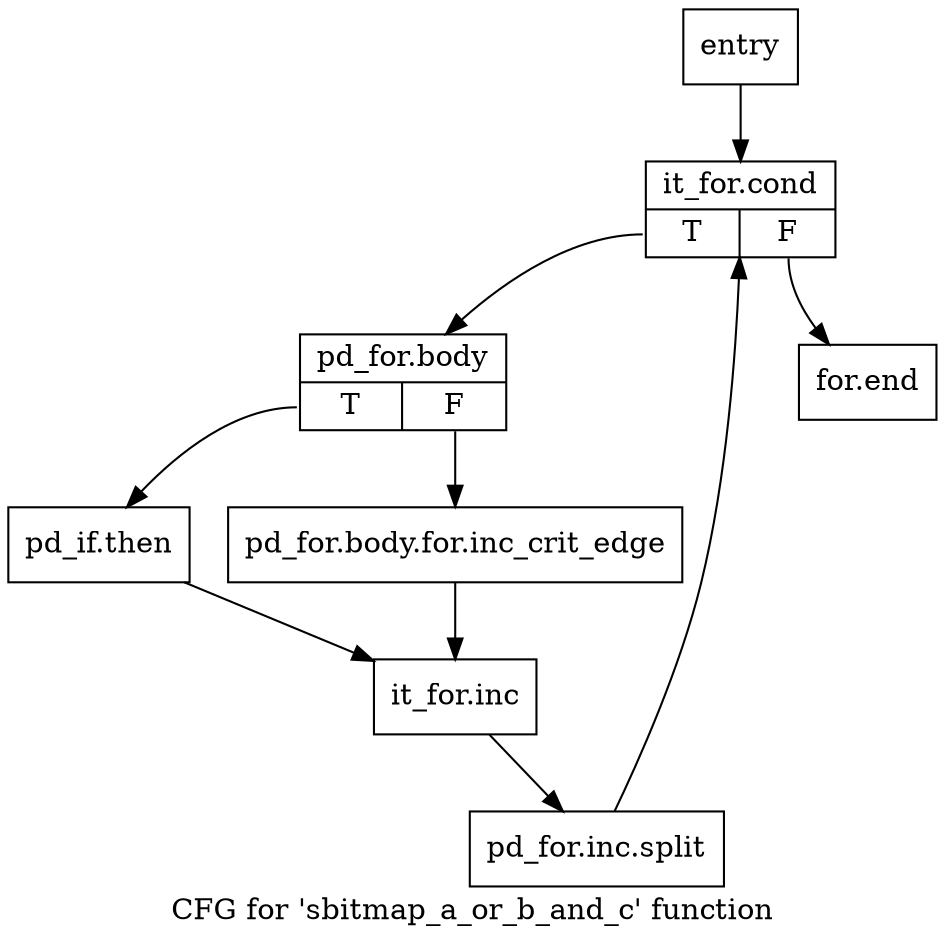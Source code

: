 digraph "CFG for 'sbitmap_a_or_b_and_c' function" {
	label="CFG for 'sbitmap_a_or_b_and_c' function";

	Node0x8e90680 [shape=record,label="{entry}"];
	Node0x8e90680 -> Node0x8e906d0;
	Node0x8e906d0 [shape=record,label="{it_for.cond|{<s0>T|<s1>F}}"];
	Node0x8e906d0:s0 -> Node0x8e90720;
	Node0x8e906d0:s1 -> Node0x8e90860;
	Node0x8e90720 [shape=record,label="{pd_for.body|{<s0>T|<s1>F}}"];
	Node0x8e90720:s0 -> Node0x8e907c0;
	Node0x8e90720:s1 -> Node0x8e90770;
	Node0x8e90770 [shape=record,label="{pd_for.body.for.inc_crit_edge}"];
	Node0x8e90770 -> Node0x8e90810;
	Node0x8e907c0 [shape=record,label="{pd_if.then}"];
	Node0x8e907c0 -> Node0x8e90810;
	Node0x8e90810 [shape=record,label="{it_for.inc}"];
	Node0x8e90810 -> Node0xe0cea70;
	Node0xe0cea70 [shape=record,label="{pd_for.inc.split}"];
	Node0xe0cea70 -> Node0x8e906d0;
	Node0x8e90860 [shape=record,label="{for.end}"];
}
